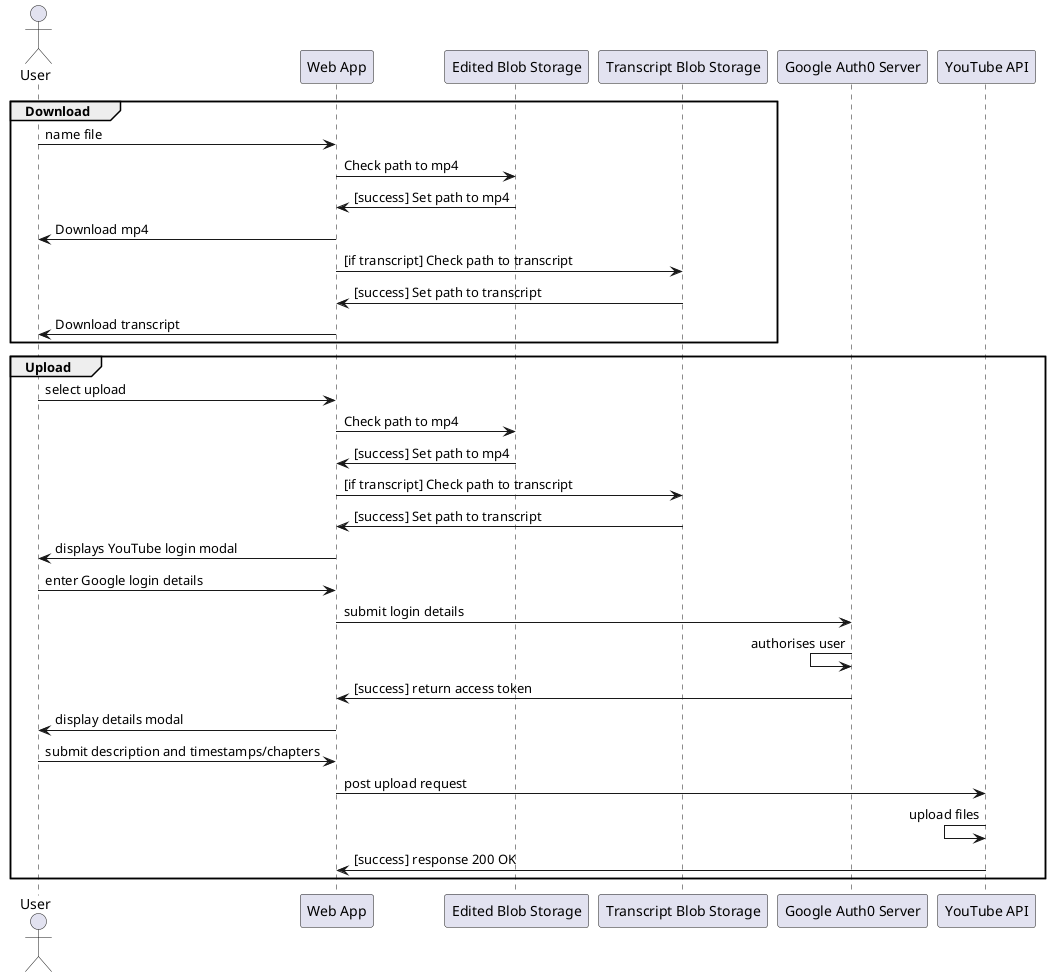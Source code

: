 @startuml system-flow_enter-test-result-code

Actor User

group Download
User -> "Web App": name file
"Web App" -> "Edited Blob Storage": Check path to mp4
"Web App" <- "Edited Blob Storage": [success] Set path to mp4
User <- "Web App": Download mp4
"Web App" -> "Transcript Blob Storage": [if transcript] Check path to transcript
"Web App" <- "Transcript Blob Storage": [success] Set path to transcript
User <- "Web App": Download transcript
end

group Upload
User -> "Web App": select upload
"Web App" -> "Edited Blob Storage": Check path to mp4
"Web App" <- "Edited Blob Storage": [success] Set path to mp4
"Web App" -> "Transcript Blob Storage": [if transcript] Check path to transcript
"Web App" <- "Transcript Blob Storage": [success] Set path to transcript
User <- "Web App": displays YouTube login modal
User -> "Web App": enter Google login details
"Web App" -> "Google Auth0 Server": submit login details
"Google Auth0 Server" <- "Google Auth0 Server": authorises user
"Web App" <- "Google Auth0 Server": [success] return access token
User <- "Web App": display details modal
User -> "Web App": submit description and timestamps/chapters
"Web App" -> "YouTube API": post upload request
"YouTube API" <- "YouTube API": upload files
"Web App" <- "YouTube API": [success] response 200 OK
end

@enduml